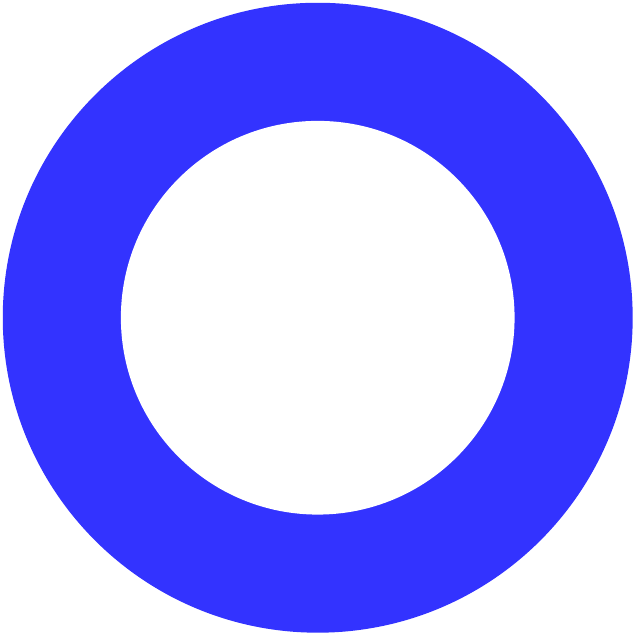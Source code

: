 \documentclass[border=1pt,tikz]{standalone}
\usepackage{pgf,tikz}
\usepackage{mathrsfs}
\usetikzlibrary{arrows}
\pagestyle{empty}
\begin{document}
\begin{tikzpicture}%[line cap=round,line join=round,>=triangle 45,x=1.0cm,y=1.0cm]
  \fill[white!20!blue] (0,0) circle (4cm);
  \fill[white] (0,0) circle (2.5cm);
  % \fill[white!20!blue] (2.5cm,0cm) -- (4cm,0cm) arc (0:180:4cm) -- (-2.5cm,0cm) arc (180:0:2.5cm) -- cycle;
  % \fill[white!20!blue] (-2.5cm,0cm) -- (-4cm,0cm) arc (180:360:4cm) -- (2.5cm,0cm) arc (360:180:2.5cm) --cycle;
\end{tikzpicture}
\end{document}
